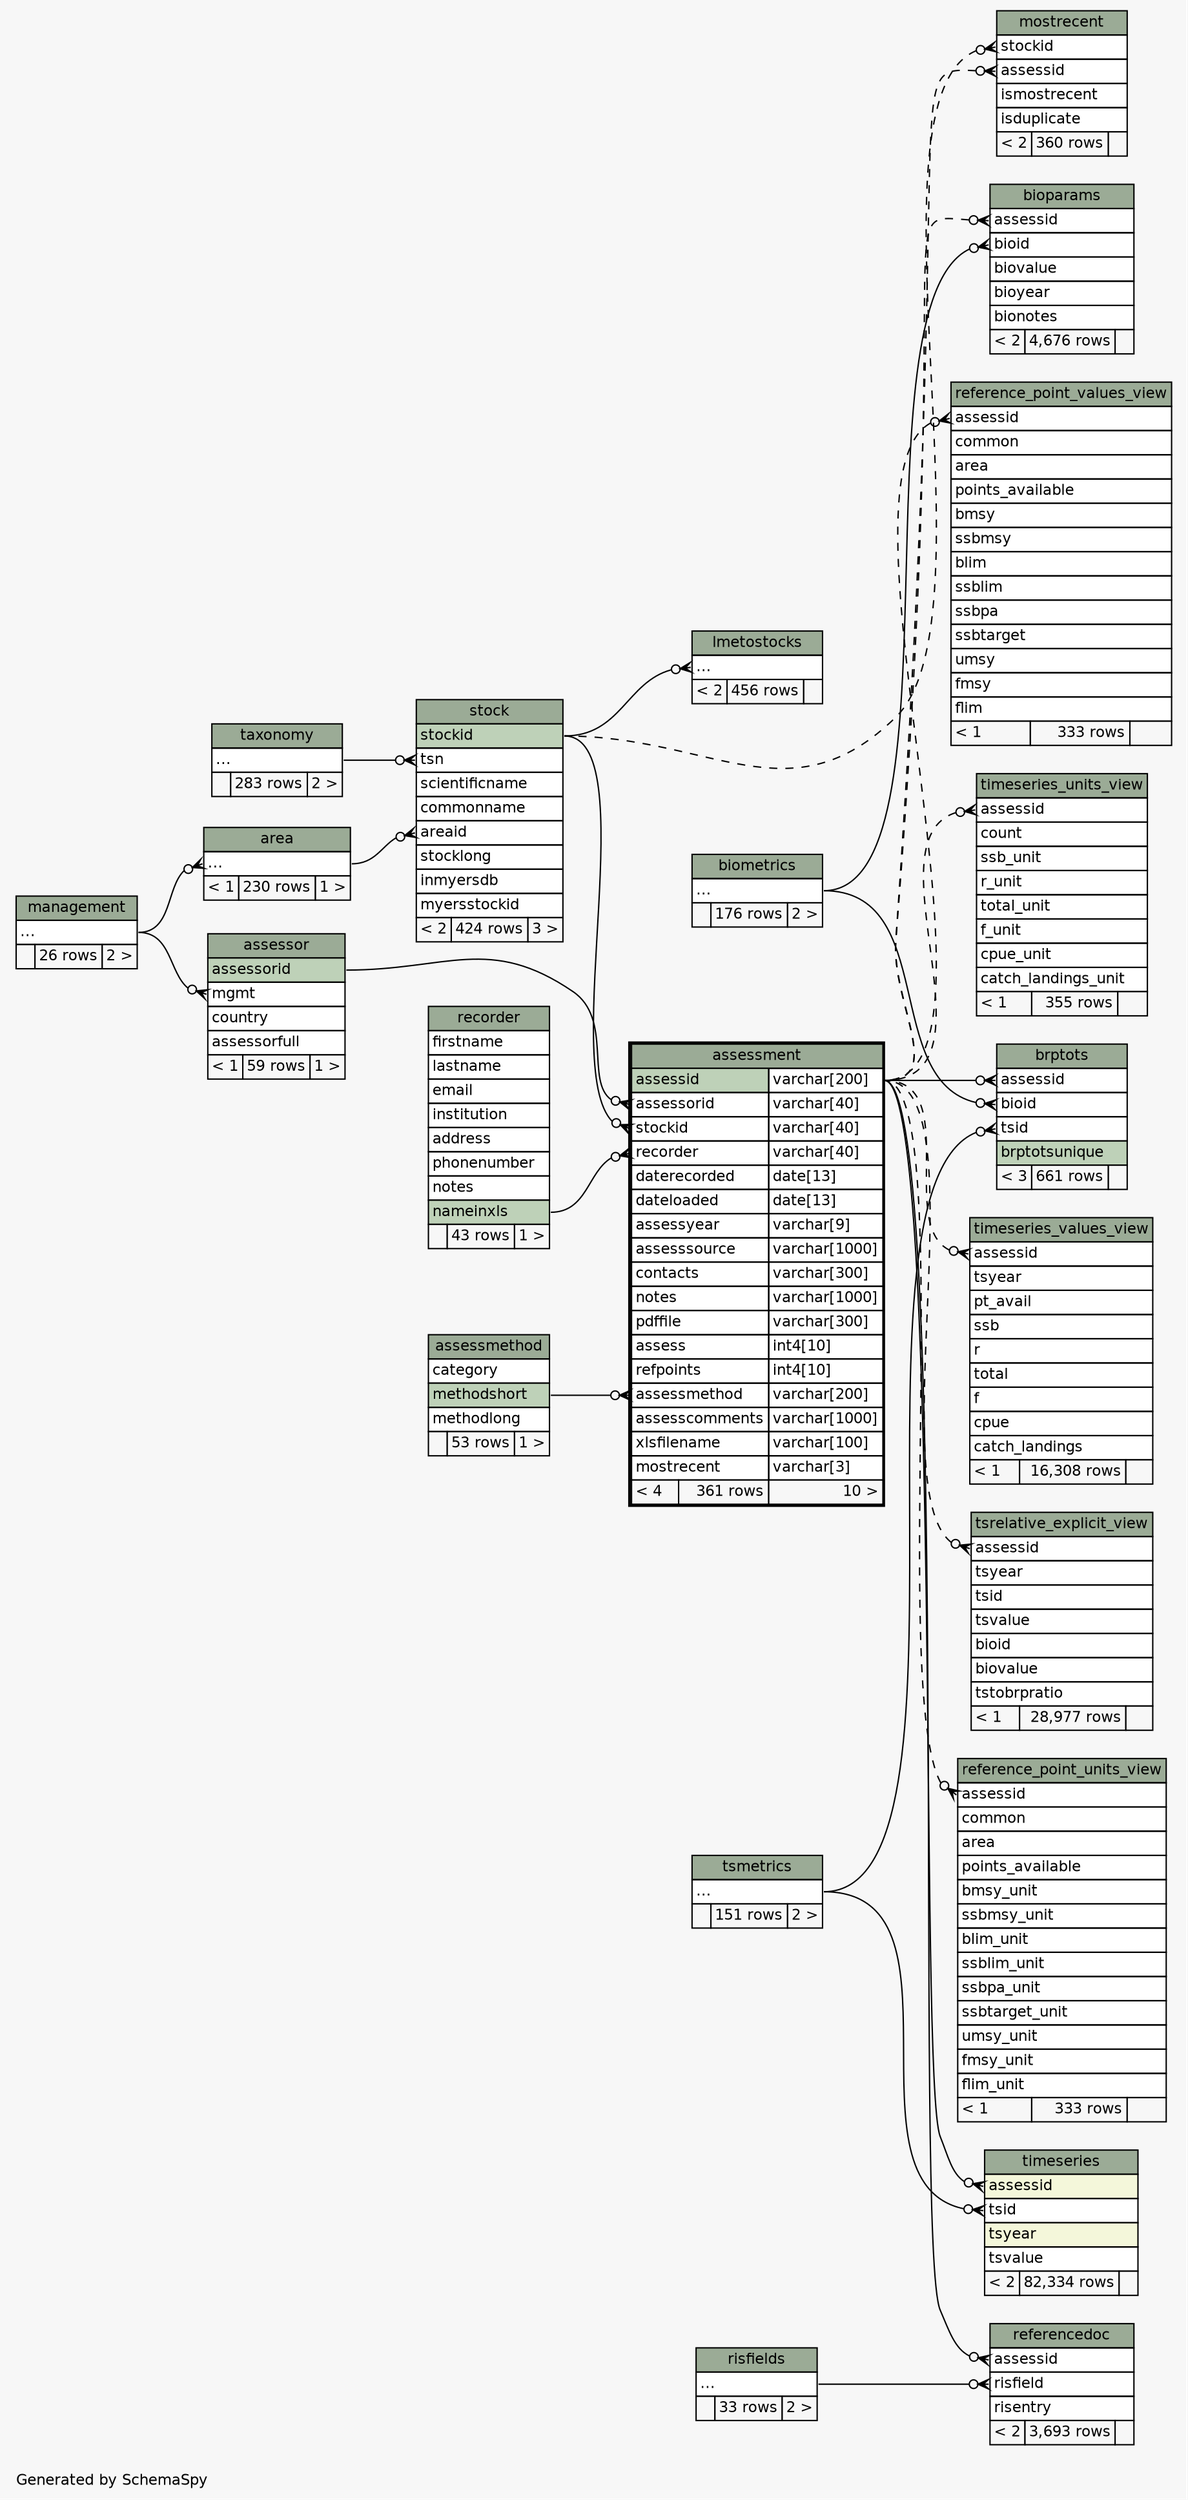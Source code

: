 // dot 2.28.0 on Mac OS X 10.6.8
// SchemaSpy rev 590
digraph "impliedTwoDegreesRelationshipsDiagram" {
  graph [
    rankdir="RL"
    bgcolor="#f7f7f7"
    label="\nGenerated by SchemaSpy"
    labeljust="l"
    nodesep="0.18"
    ranksep="0.46"
    fontname="Helvetica"
    fontsize="11"
  ];
  node [
    fontname="Helvetica"
    fontsize="11"
    shape="plaintext"
  ];
  edge [
    arrowsize="0.8"
  ];
  "area":"elipses":w -> "management":"elipses":e [arrowhead=none dir=back arrowtail=crowodot];
  "assessment":"assessmethod":w -> "assessmethod":"methodshort":e [arrowhead=none dir=back arrowtail=crowodot];
  "assessment":"assessorid":w -> "assessor":"assessorid":e [arrowhead=none dir=back arrowtail=crowodot];
  "assessment":"recorder":w -> "recorder":"nameinxls":e [arrowhead=none dir=back arrowtail=crowodot];
  "assessment":"stockid":w -> "stock":"stockid":e [arrowhead=none dir=back arrowtail=crowodot];
  "assessor":"mgmt":w -> "management":"elipses":e [arrowhead=none dir=back arrowtail=crowodot];
  "bioparams":"assessid":w -> "assessment":"assessid.type":e [arrowhead=none dir=back arrowtail=crowodot style=dashed];
  "bioparams":"bioid":w -> "biometrics":"elipses":e [arrowhead=none dir=back arrowtail=crowodot];
  "brptots":"assessid":w -> "assessment":"assessid.type":e [arrowhead=none dir=back arrowtail=crowodot];
  "brptots":"bioid":w -> "biometrics":"elipses":e [arrowhead=none dir=back arrowtail=crowodot];
  "brptots":"tsid":w -> "tsmetrics":"elipses":e [arrowhead=none dir=back arrowtail=crowodot];
  "lmetostocks":"elipses":w -> "stock":"stockid":e [arrowhead=none dir=back arrowtail=crowodot];
  "mostrecent":"assessid":w -> "assessment":"assessid.type":e [arrowhead=none dir=back arrowtail=crowodot style=dashed];
  "mostrecent":"stockid":w -> "stock":"stockid":e [arrowhead=none dir=back arrowtail=crowodot style=dashed];
  "reference_point_units_view":"assessid":w -> "assessment":"assessid.type":e [arrowhead=none dir=back arrowtail=crowodot style=dashed];
  "reference_point_values_view":"assessid":w -> "assessment":"assessid.type":e [arrowhead=none dir=back arrowtail=crowodot style=dashed];
  "referencedoc":"assessid":w -> "assessment":"assessid.type":e [arrowhead=none dir=back arrowtail=crowodot];
  "referencedoc":"risfield":w -> "risfields":"elipses":e [arrowhead=none dir=back arrowtail=crowodot];
  "stock":"areaid":w -> "area":"elipses":e [arrowhead=none dir=back arrowtail=crowodot];
  "stock":"tsn":w -> "taxonomy":"elipses":e [arrowhead=none dir=back arrowtail=crowodot];
  "timeseries":"assessid":w -> "assessment":"assessid.type":e [arrowhead=none dir=back arrowtail=crowodot];
  "timeseries":"tsid":w -> "tsmetrics":"elipses":e [arrowhead=none dir=back arrowtail=crowodot];
  "timeseries_units_view":"assessid":w -> "assessment":"assessid.type":e [arrowhead=none dir=back arrowtail=crowodot style=dashed];
  "timeseries_values_view":"assessid":w -> "assessment":"assessid.type":e [arrowhead=none dir=back arrowtail=crowodot style=dashed];
  "tsrelative_explicit_view":"assessid":w -> "assessment":"assessid.type":e [arrowhead=none dir=back arrowtail=crowodot style=dashed];
  "area" [
    label=<
    <TABLE BORDER="0" CELLBORDER="1" CELLSPACING="0" BGCOLOR="#ffffff">
      <TR><TD COLSPAN="3" BGCOLOR="#9bab96" ALIGN="CENTER">area</TD></TR>
      <TR><TD PORT="elipses" COLSPAN="3" ALIGN="LEFT">...</TD></TR>
      <TR><TD ALIGN="LEFT" BGCOLOR="#f7f7f7">&lt; 1</TD><TD ALIGN="RIGHT" BGCOLOR="#f7f7f7">230 rows</TD><TD ALIGN="RIGHT" BGCOLOR="#f7f7f7">1 &gt;</TD></TR>
    </TABLE>>
    URL="area.html"
    tooltip="area"
  ];
  "assessment" [
    label=<
    <TABLE BORDER="2" CELLBORDER="1" CELLSPACING="0" BGCOLOR="#ffffff">
      <TR><TD COLSPAN="3" BGCOLOR="#9bab96" ALIGN="CENTER">assessment</TD></TR>
      <TR><TD PORT="assessid" COLSPAN="2" BGCOLOR="#bed1b8" ALIGN="LEFT">assessid</TD><TD PORT="assessid.type" ALIGN="LEFT">varchar[200]</TD></TR>
      <TR><TD PORT="assessorid" COLSPAN="2" ALIGN="LEFT">assessorid</TD><TD PORT="assessorid.type" ALIGN="LEFT">varchar[40]</TD></TR>
      <TR><TD PORT="stockid" COLSPAN="2" ALIGN="LEFT">stockid</TD><TD PORT="stockid.type" ALIGN="LEFT">varchar[40]</TD></TR>
      <TR><TD PORT="recorder" COLSPAN="2" ALIGN="LEFT">recorder</TD><TD PORT="recorder.type" ALIGN="LEFT">varchar[40]</TD></TR>
      <TR><TD PORT="daterecorded" COLSPAN="2" ALIGN="LEFT">daterecorded</TD><TD PORT="daterecorded.type" ALIGN="LEFT">date[13]</TD></TR>
      <TR><TD PORT="dateloaded" COLSPAN="2" ALIGN="LEFT">dateloaded</TD><TD PORT="dateloaded.type" ALIGN="LEFT">date[13]</TD></TR>
      <TR><TD PORT="assessyear" COLSPAN="2" ALIGN="LEFT">assessyear</TD><TD PORT="assessyear.type" ALIGN="LEFT">varchar[9]</TD></TR>
      <TR><TD PORT="assesssource" COLSPAN="2" ALIGN="LEFT">assesssource</TD><TD PORT="assesssource.type" ALIGN="LEFT">varchar[1000]</TD></TR>
      <TR><TD PORT="contacts" COLSPAN="2" ALIGN="LEFT">contacts</TD><TD PORT="contacts.type" ALIGN="LEFT">varchar[300]</TD></TR>
      <TR><TD PORT="notes" COLSPAN="2" ALIGN="LEFT">notes</TD><TD PORT="notes.type" ALIGN="LEFT">varchar[1000]</TD></TR>
      <TR><TD PORT="pdffile" COLSPAN="2" ALIGN="LEFT">pdffile</TD><TD PORT="pdffile.type" ALIGN="LEFT">varchar[300]</TD></TR>
      <TR><TD PORT="assess" COLSPAN="2" ALIGN="LEFT">assess</TD><TD PORT="assess.type" ALIGN="LEFT">int4[10]</TD></TR>
      <TR><TD PORT="refpoints" COLSPAN="2" ALIGN="LEFT">refpoints</TD><TD PORT="refpoints.type" ALIGN="LEFT">int4[10]</TD></TR>
      <TR><TD PORT="assessmethod" COLSPAN="2" ALIGN="LEFT">assessmethod</TD><TD PORT="assessmethod.type" ALIGN="LEFT">varchar[200]</TD></TR>
      <TR><TD PORT="assesscomments" COLSPAN="2" ALIGN="LEFT">assesscomments</TD><TD PORT="assesscomments.type" ALIGN="LEFT">varchar[1000]</TD></TR>
      <TR><TD PORT="xlsfilename" COLSPAN="2" ALIGN="LEFT">xlsfilename</TD><TD PORT="xlsfilename.type" ALIGN="LEFT">varchar[100]</TD></TR>
      <TR><TD PORT="mostrecent" COLSPAN="2" ALIGN="LEFT">mostrecent</TD><TD PORT="mostrecent.type" ALIGN="LEFT">varchar[3]</TD></TR>
      <TR><TD ALIGN="LEFT" BGCOLOR="#f7f7f7">&lt; 4</TD><TD ALIGN="RIGHT" BGCOLOR="#f7f7f7">361 rows</TD><TD ALIGN="RIGHT" BGCOLOR="#f7f7f7">10 &gt;</TD></TR>
    </TABLE>>
    URL="assessment.html"
    tooltip="assessment"
  ];
  "assessmethod" [
    label=<
    <TABLE BORDER="0" CELLBORDER="1" CELLSPACING="0" BGCOLOR="#ffffff">
      <TR><TD COLSPAN="3" BGCOLOR="#9bab96" ALIGN="CENTER">assessmethod</TD></TR>
      <TR><TD PORT="category" COLSPAN="3" ALIGN="LEFT">category</TD></TR>
      <TR><TD PORT="methodshort" COLSPAN="3" BGCOLOR="#bed1b8" ALIGN="LEFT">methodshort</TD></TR>
      <TR><TD PORT="methodlong" COLSPAN="3" ALIGN="LEFT">methodlong</TD></TR>
      <TR><TD ALIGN="LEFT" BGCOLOR="#f7f7f7">  </TD><TD ALIGN="RIGHT" BGCOLOR="#f7f7f7">53 rows</TD><TD ALIGN="RIGHT" BGCOLOR="#f7f7f7">1 &gt;</TD></TR>
    </TABLE>>
    URL="assessmethod.html"
    tooltip="assessmethod"
  ];
  "assessor" [
    label=<
    <TABLE BORDER="0" CELLBORDER="1" CELLSPACING="0" BGCOLOR="#ffffff">
      <TR><TD COLSPAN="3" BGCOLOR="#9bab96" ALIGN="CENTER">assessor</TD></TR>
      <TR><TD PORT="assessorid" COLSPAN="3" BGCOLOR="#bed1b8" ALIGN="LEFT">assessorid</TD></TR>
      <TR><TD PORT="mgmt" COLSPAN="3" ALIGN="LEFT">mgmt</TD></TR>
      <TR><TD PORT="country" COLSPAN="3" ALIGN="LEFT">country</TD></TR>
      <TR><TD PORT="assessorfull" COLSPAN="3" ALIGN="LEFT">assessorfull</TD></TR>
      <TR><TD ALIGN="LEFT" BGCOLOR="#f7f7f7">&lt; 1</TD><TD ALIGN="RIGHT" BGCOLOR="#f7f7f7">59 rows</TD><TD ALIGN="RIGHT" BGCOLOR="#f7f7f7">1 &gt;</TD></TR>
    </TABLE>>
    URL="assessor.html"
    tooltip="assessor"
  ];
  "biometrics" [
    label=<
    <TABLE BORDER="0" CELLBORDER="1" CELLSPACING="0" BGCOLOR="#ffffff">
      <TR><TD COLSPAN="3" BGCOLOR="#9bab96" ALIGN="CENTER">biometrics</TD></TR>
      <TR><TD PORT="elipses" COLSPAN="3" ALIGN="LEFT">...</TD></TR>
      <TR><TD ALIGN="LEFT" BGCOLOR="#f7f7f7">  </TD><TD ALIGN="RIGHT" BGCOLOR="#f7f7f7">176 rows</TD><TD ALIGN="RIGHT" BGCOLOR="#f7f7f7">2 &gt;</TD></TR>
    </TABLE>>
    URL="biometrics.html"
    tooltip="biometrics"
  ];
  "bioparams" [
    label=<
    <TABLE BORDER="0" CELLBORDER="1" CELLSPACING="0" BGCOLOR="#ffffff">
      <TR><TD COLSPAN="3" BGCOLOR="#9bab96" ALIGN="CENTER">bioparams</TD></TR>
      <TR><TD PORT="assessid" COLSPAN="3" ALIGN="LEFT">assessid</TD></TR>
      <TR><TD PORT="bioid" COLSPAN="3" ALIGN="LEFT">bioid</TD></TR>
      <TR><TD PORT="biovalue" COLSPAN="3" ALIGN="LEFT">biovalue</TD></TR>
      <TR><TD PORT="bioyear" COLSPAN="3" ALIGN="LEFT">bioyear</TD></TR>
      <TR><TD PORT="bionotes" COLSPAN="3" ALIGN="LEFT">bionotes</TD></TR>
      <TR><TD ALIGN="LEFT" BGCOLOR="#f7f7f7">&lt; 2</TD><TD ALIGN="RIGHT" BGCOLOR="#f7f7f7">4,676 rows</TD><TD ALIGN="RIGHT" BGCOLOR="#f7f7f7">  </TD></TR>
    </TABLE>>
    URL="bioparams.html"
    tooltip="bioparams"
  ];
  "brptots" [
    label=<
    <TABLE BORDER="0" CELLBORDER="1" CELLSPACING="0" BGCOLOR="#ffffff">
      <TR><TD COLSPAN="3" BGCOLOR="#9bab96" ALIGN="CENTER">brptots</TD></TR>
      <TR><TD PORT="assessid" COLSPAN="3" ALIGN="LEFT">assessid</TD></TR>
      <TR><TD PORT="bioid" COLSPAN="3" ALIGN="LEFT">bioid</TD></TR>
      <TR><TD PORT="tsid" COLSPAN="3" ALIGN="LEFT">tsid</TD></TR>
      <TR><TD PORT="brptotsunique" COLSPAN="3" BGCOLOR="#bed1b8" ALIGN="LEFT">brptotsunique</TD></TR>
      <TR><TD ALIGN="LEFT" BGCOLOR="#f7f7f7">&lt; 3</TD><TD ALIGN="RIGHT" BGCOLOR="#f7f7f7">661 rows</TD><TD ALIGN="RIGHT" BGCOLOR="#f7f7f7">  </TD></TR>
    </TABLE>>
    URL="brptots.html"
    tooltip="brptots"
  ];
  "lmetostocks" [
    label=<
    <TABLE BORDER="0" CELLBORDER="1" CELLSPACING="0" BGCOLOR="#ffffff">
      <TR><TD COLSPAN="3" BGCOLOR="#9bab96" ALIGN="CENTER">lmetostocks</TD></TR>
      <TR><TD PORT="elipses" COLSPAN="3" ALIGN="LEFT">...</TD></TR>
      <TR><TD ALIGN="LEFT" BGCOLOR="#f7f7f7">&lt; 2</TD><TD ALIGN="RIGHT" BGCOLOR="#f7f7f7">456 rows</TD><TD ALIGN="RIGHT" BGCOLOR="#f7f7f7">  </TD></TR>
    </TABLE>>
    URL="lmetostocks.html"
    tooltip="lmetostocks"
  ];
  "management" [
    label=<
    <TABLE BORDER="0" CELLBORDER="1" CELLSPACING="0" BGCOLOR="#ffffff">
      <TR><TD COLSPAN="3" BGCOLOR="#9bab96" ALIGN="CENTER">management</TD></TR>
      <TR><TD PORT="elipses" COLSPAN="3" ALIGN="LEFT">...</TD></TR>
      <TR><TD ALIGN="LEFT" BGCOLOR="#f7f7f7">  </TD><TD ALIGN="RIGHT" BGCOLOR="#f7f7f7">26 rows</TD><TD ALIGN="RIGHT" BGCOLOR="#f7f7f7">2 &gt;</TD></TR>
    </TABLE>>
    URL="management.html"
    tooltip="management"
  ];
  "mostrecent" [
    label=<
    <TABLE BORDER="0" CELLBORDER="1" CELLSPACING="0" BGCOLOR="#ffffff">
      <TR><TD COLSPAN="3" BGCOLOR="#9bab96" ALIGN="CENTER">mostrecent</TD></TR>
      <TR><TD PORT="stockid" COLSPAN="3" ALIGN="LEFT">stockid</TD></TR>
      <TR><TD PORT="assessid" COLSPAN="3" ALIGN="LEFT">assessid</TD></TR>
      <TR><TD PORT="ismostrecent" COLSPAN="3" ALIGN="LEFT">ismostrecent</TD></TR>
      <TR><TD PORT="isduplicate" COLSPAN="3" ALIGN="LEFT">isduplicate</TD></TR>
      <TR><TD ALIGN="LEFT" BGCOLOR="#f7f7f7">&lt; 2</TD><TD ALIGN="RIGHT" BGCOLOR="#f7f7f7">360 rows</TD><TD ALIGN="RIGHT" BGCOLOR="#f7f7f7">  </TD></TR>
    </TABLE>>
    URL="mostrecent.html"
    tooltip="mostrecent"
  ];
  "recorder" [
    label=<
    <TABLE BORDER="0" CELLBORDER="1" CELLSPACING="0" BGCOLOR="#ffffff">
      <TR><TD COLSPAN="3" BGCOLOR="#9bab96" ALIGN="CENTER">recorder</TD></TR>
      <TR><TD PORT="firstname" COLSPAN="3" ALIGN="LEFT">firstname</TD></TR>
      <TR><TD PORT="lastname" COLSPAN="3" ALIGN="LEFT">lastname</TD></TR>
      <TR><TD PORT="email" COLSPAN="3" ALIGN="LEFT">email</TD></TR>
      <TR><TD PORT="institution" COLSPAN="3" ALIGN="LEFT">institution</TD></TR>
      <TR><TD PORT="address" COLSPAN="3" ALIGN="LEFT">address</TD></TR>
      <TR><TD PORT="phonenumber" COLSPAN="3" ALIGN="LEFT">phonenumber</TD></TR>
      <TR><TD PORT="notes" COLSPAN="3" ALIGN="LEFT">notes</TD></TR>
      <TR><TD PORT="nameinxls" COLSPAN="3" BGCOLOR="#bed1b8" ALIGN="LEFT">nameinxls</TD></TR>
      <TR><TD ALIGN="LEFT" BGCOLOR="#f7f7f7">  </TD><TD ALIGN="RIGHT" BGCOLOR="#f7f7f7">43 rows</TD><TD ALIGN="RIGHT" BGCOLOR="#f7f7f7">1 &gt;</TD></TR>
    </TABLE>>
    URL="recorder.html"
    tooltip="recorder"
  ];
  "reference_point_units_view" [
    label=<
    <TABLE BORDER="0" CELLBORDER="1" CELLSPACING="0" BGCOLOR="#ffffff">
      <TR><TD COLSPAN="3" BGCOLOR="#9bab96" ALIGN="CENTER">reference_point_units_view</TD></TR>
      <TR><TD PORT="assessid" COLSPAN="3" ALIGN="LEFT">assessid</TD></TR>
      <TR><TD PORT="common" COLSPAN="3" ALIGN="LEFT">common</TD></TR>
      <TR><TD PORT="area" COLSPAN="3" ALIGN="LEFT">area</TD></TR>
      <TR><TD PORT="points_available" COLSPAN="3" ALIGN="LEFT">points_available</TD></TR>
      <TR><TD PORT="bmsy_unit" COLSPAN="3" ALIGN="LEFT">bmsy_unit</TD></TR>
      <TR><TD PORT="ssbmsy_unit" COLSPAN="3" ALIGN="LEFT">ssbmsy_unit</TD></TR>
      <TR><TD PORT="blim_unit" COLSPAN="3" ALIGN="LEFT">blim_unit</TD></TR>
      <TR><TD PORT="ssblim_unit" COLSPAN="3" ALIGN="LEFT">ssblim_unit</TD></TR>
      <TR><TD PORT="ssbpa_unit" COLSPAN="3" ALIGN="LEFT">ssbpa_unit</TD></TR>
      <TR><TD PORT="ssbtarget_unit" COLSPAN="3" ALIGN="LEFT">ssbtarget_unit</TD></TR>
      <TR><TD PORT="umsy_unit" COLSPAN="3" ALIGN="LEFT">umsy_unit</TD></TR>
      <TR><TD PORT="fmsy_unit" COLSPAN="3" ALIGN="LEFT">fmsy_unit</TD></TR>
      <TR><TD PORT="flim_unit" COLSPAN="3" ALIGN="LEFT">flim_unit</TD></TR>
      <TR><TD ALIGN="LEFT" BGCOLOR="#f7f7f7">&lt; 1</TD><TD ALIGN="RIGHT" BGCOLOR="#f7f7f7">333 rows</TD><TD ALIGN="RIGHT" BGCOLOR="#f7f7f7">  </TD></TR>
    </TABLE>>
    URL="reference_point_units_view.html"
    tooltip="reference_point_units_view"
  ];
  "reference_point_values_view" [
    label=<
    <TABLE BORDER="0" CELLBORDER="1" CELLSPACING="0" BGCOLOR="#ffffff">
      <TR><TD COLSPAN="3" BGCOLOR="#9bab96" ALIGN="CENTER">reference_point_values_view</TD></TR>
      <TR><TD PORT="assessid" COLSPAN="3" ALIGN="LEFT">assessid</TD></TR>
      <TR><TD PORT="common" COLSPAN="3" ALIGN="LEFT">common</TD></TR>
      <TR><TD PORT="area" COLSPAN="3" ALIGN="LEFT">area</TD></TR>
      <TR><TD PORT="points_available" COLSPAN="3" ALIGN="LEFT">points_available</TD></TR>
      <TR><TD PORT="bmsy" COLSPAN="3" ALIGN="LEFT">bmsy</TD></TR>
      <TR><TD PORT="ssbmsy" COLSPAN="3" ALIGN="LEFT">ssbmsy</TD></TR>
      <TR><TD PORT="blim" COLSPAN="3" ALIGN="LEFT">blim</TD></TR>
      <TR><TD PORT="ssblim" COLSPAN="3" ALIGN="LEFT">ssblim</TD></TR>
      <TR><TD PORT="ssbpa" COLSPAN="3" ALIGN="LEFT">ssbpa</TD></TR>
      <TR><TD PORT="ssbtarget" COLSPAN="3" ALIGN="LEFT">ssbtarget</TD></TR>
      <TR><TD PORT="umsy" COLSPAN="3" ALIGN="LEFT">umsy</TD></TR>
      <TR><TD PORT="fmsy" COLSPAN="3" ALIGN="LEFT">fmsy</TD></TR>
      <TR><TD PORT="flim" COLSPAN="3" ALIGN="LEFT">flim</TD></TR>
      <TR><TD ALIGN="LEFT" BGCOLOR="#f7f7f7">&lt; 1</TD><TD ALIGN="RIGHT" BGCOLOR="#f7f7f7">333 rows</TD><TD ALIGN="RIGHT" BGCOLOR="#f7f7f7">  </TD></TR>
    </TABLE>>
    URL="reference_point_values_view.html"
    tooltip="reference_point_values_view"
  ];
  "referencedoc" [
    label=<
    <TABLE BORDER="0" CELLBORDER="1" CELLSPACING="0" BGCOLOR="#ffffff">
      <TR><TD COLSPAN="3" BGCOLOR="#9bab96" ALIGN="CENTER">referencedoc</TD></TR>
      <TR><TD PORT="assessid" COLSPAN="3" ALIGN="LEFT">assessid</TD></TR>
      <TR><TD PORT="risfield" COLSPAN="3" ALIGN="LEFT">risfield</TD></TR>
      <TR><TD PORT="risentry" COLSPAN="3" ALIGN="LEFT">risentry</TD></TR>
      <TR><TD ALIGN="LEFT" BGCOLOR="#f7f7f7">&lt; 2</TD><TD ALIGN="RIGHT" BGCOLOR="#f7f7f7">3,693 rows</TD><TD ALIGN="RIGHT" BGCOLOR="#f7f7f7">  </TD></TR>
    </TABLE>>
    URL="referencedoc.html"
    tooltip="referencedoc"
  ];
  "risfields" [
    label=<
    <TABLE BORDER="0" CELLBORDER="1" CELLSPACING="0" BGCOLOR="#ffffff">
      <TR><TD COLSPAN="3" BGCOLOR="#9bab96" ALIGN="CENTER">risfields</TD></TR>
      <TR><TD PORT="elipses" COLSPAN="3" ALIGN="LEFT">...</TD></TR>
      <TR><TD ALIGN="LEFT" BGCOLOR="#f7f7f7">  </TD><TD ALIGN="RIGHT" BGCOLOR="#f7f7f7">33 rows</TD><TD ALIGN="RIGHT" BGCOLOR="#f7f7f7">2 &gt;</TD></TR>
    </TABLE>>
    URL="risfields.html"
    tooltip="risfields"
  ];
  "stock" [
    label=<
    <TABLE BORDER="0" CELLBORDER="1" CELLSPACING="0" BGCOLOR="#ffffff">
      <TR><TD COLSPAN="3" BGCOLOR="#9bab96" ALIGN="CENTER">stock</TD></TR>
      <TR><TD PORT="stockid" COLSPAN="3" BGCOLOR="#bed1b8" ALIGN="LEFT">stockid</TD></TR>
      <TR><TD PORT="tsn" COLSPAN="3" ALIGN="LEFT">tsn</TD></TR>
      <TR><TD PORT="scientificname" COLSPAN="3" ALIGN="LEFT">scientificname</TD></TR>
      <TR><TD PORT="commonname" COLSPAN="3" ALIGN="LEFT">commonname</TD></TR>
      <TR><TD PORT="areaid" COLSPAN="3" ALIGN="LEFT">areaid</TD></TR>
      <TR><TD PORT="stocklong" COLSPAN="3" ALIGN="LEFT">stocklong</TD></TR>
      <TR><TD PORT="inmyersdb" COLSPAN="3" ALIGN="LEFT">inmyersdb</TD></TR>
      <TR><TD PORT="myersstockid" COLSPAN="3" ALIGN="LEFT">myersstockid</TD></TR>
      <TR><TD ALIGN="LEFT" BGCOLOR="#f7f7f7">&lt; 2</TD><TD ALIGN="RIGHT" BGCOLOR="#f7f7f7">424 rows</TD><TD ALIGN="RIGHT" BGCOLOR="#f7f7f7">3 &gt;</TD></TR>
    </TABLE>>
    URL="stock.html"
    tooltip="stock"
  ];
  "taxonomy" [
    label=<
    <TABLE BORDER="0" CELLBORDER="1" CELLSPACING="0" BGCOLOR="#ffffff">
      <TR><TD COLSPAN="3" BGCOLOR="#9bab96" ALIGN="CENTER">taxonomy</TD></TR>
      <TR><TD PORT="elipses" COLSPAN="3" ALIGN="LEFT">...</TD></TR>
      <TR><TD ALIGN="LEFT" BGCOLOR="#f7f7f7">  </TD><TD ALIGN="RIGHT" BGCOLOR="#f7f7f7">283 rows</TD><TD ALIGN="RIGHT" BGCOLOR="#f7f7f7">2 &gt;</TD></TR>
    </TABLE>>
    URL="taxonomy.html"
    tooltip="taxonomy"
  ];
  "timeseries" [
    label=<
    <TABLE BORDER="0" CELLBORDER="1" CELLSPACING="0" BGCOLOR="#ffffff">
      <TR><TD COLSPAN="3" BGCOLOR="#9bab96" ALIGN="CENTER">timeseries</TD></TR>
      <TR><TD PORT="assessid" COLSPAN="3" BGCOLOR="#f4f7da" ALIGN="LEFT">assessid</TD></TR>
      <TR><TD PORT="tsid" COLSPAN="3" ALIGN="LEFT">tsid</TD></TR>
      <TR><TD PORT="tsyear" COLSPAN="3" BGCOLOR="#f4f7da" ALIGN="LEFT">tsyear</TD></TR>
      <TR><TD PORT="tsvalue" COLSPAN="3" ALIGN="LEFT">tsvalue</TD></TR>
      <TR><TD ALIGN="LEFT" BGCOLOR="#f7f7f7">&lt; 2</TD><TD ALIGN="RIGHT" BGCOLOR="#f7f7f7">82,334 rows</TD><TD ALIGN="RIGHT" BGCOLOR="#f7f7f7">  </TD></TR>
    </TABLE>>
    URL="timeseries.html"
    tooltip="timeseries"
  ];
  "timeseries_units_view" [
    label=<
    <TABLE BORDER="0" CELLBORDER="1" CELLSPACING="0" BGCOLOR="#ffffff">
      <TR><TD COLSPAN="3" BGCOLOR="#9bab96" ALIGN="CENTER">timeseries_units_view</TD></TR>
      <TR><TD PORT="assessid" COLSPAN="3" ALIGN="LEFT">assessid</TD></TR>
      <TR><TD PORT="count" COLSPAN="3" ALIGN="LEFT">count</TD></TR>
      <TR><TD PORT="ssb_unit" COLSPAN="3" ALIGN="LEFT">ssb_unit</TD></TR>
      <TR><TD PORT="r_unit" COLSPAN="3" ALIGN="LEFT">r_unit</TD></TR>
      <TR><TD PORT="total_unit" COLSPAN="3" ALIGN="LEFT">total_unit</TD></TR>
      <TR><TD PORT="f_unit" COLSPAN="3" ALIGN="LEFT">f_unit</TD></TR>
      <TR><TD PORT="cpue_unit" COLSPAN="3" ALIGN="LEFT">cpue_unit</TD></TR>
      <TR><TD PORT="catch_landings_unit" COLSPAN="3" ALIGN="LEFT">catch_landings_unit</TD></TR>
      <TR><TD ALIGN="LEFT" BGCOLOR="#f7f7f7">&lt; 1</TD><TD ALIGN="RIGHT" BGCOLOR="#f7f7f7">355 rows</TD><TD ALIGN="RIGHT" BGCOLOR="#f7f7f7">  </TD></TR>
    </TABLE>>
    URL="timeseries_units_view.html"
    tooltip="timeseries_units_view"
  ];
  "timeseries_values_view" [
    label=<
    <TABLE BORDER="0" CELLBORDER="1" CELLSPACING="0" BGCOLOR="#ffffff">
      <TR><TD COLSPAN="3" BGCOLOR="#9bab96" ALIGN="CENTER">timeseries_values_view</TD></TR>
      <TR><TD PORT="assessid" COLSPAN="3" ALIGN="LEFT">assessid</TD></TR>
      <TR><TD PORT="tsyear" COLSPAN="3" ALIGN="LEFT">tsyear</TD></TR>
      <TR><TD PORT="pt_avail" COLSPAN="3" ALIGN="LEFT">pt_avail</TD></TR>
      <TR><TD PORT="ssb" COLSPAN="3" ALIGN="LEFT">ssb</TD></TR>
      <TR><TD PORT="r" COLSPAN="3" ALIGN="LEFT">r</TD></TR>
      <TR><TD PORT="total" COLSPAN="3" ALIGN="LEFT">total</TD></TR>
      <TR><TD PORT="f" COLSPAN="3" ALIGN="LEFT">f</TD></TR>
      <TR><TD PORT="cpue" COLSPAN="3" ALIGN="LEFT">cpue</TD></TR>
      <TR><TD PORT="catch_landings" COLSPAN="3" ALIGN="LEFT">catch_landings</TD></TR>
      <TR><TD ALIGN="LEFT" BGCOLOR="#f7f7f7">&lt; 1</TD><TD ALIGN="RIGHT" BGCOLOR="#f7f7f7">16,308 rows</TD><TD ALIGN="RIGHT" BGCOLOR="#f7f7f7">  </TD></TR>
    </TABLE>>
    URL="timeseries_values_view.html"
    tooltip="timeseries_values_view"
  ];
  "tsmetrics" [
    label=<
    <TABLE BORDER="0" CELLBORDER="1" CELLSPACING="0" BGCOLOR="#ffffff">
      <TR><TD COLSPAN="3" BGCOLOR="#9bab96" ALIGN="CENTER">tsmetrics</TD></TR>
      <TR><TD PORT="elipses" COLSPAN="3" ALIGN="LEFT">...</TD></TR>
      <TR><TD ALIGN="LEFT" BGCOLOR="#f7f7f7">  </TD><TD ALIGN="RIGHT" BGCOLOR="#f7f7f7">151 rows</TD><TD ALIGN="RIGHT" BGCOLOR="#f7f7f7">2 &gt;</TD></TR>
    </TABLE>>
    URL="tsmetrics.html"
    tooltip="tsmetrics"
  ];
  "tsrelative_explicit_view" [
    label=<
    <TABLE BORDER="0" CELLBORDER="1" CELLSPACING="0" BGCOLOR="#ffffff">
      <TR><TD COLSPAN="3" BGCOLOR="#9bab96" ALIGN="CENTER">tsrelative_explicit_view</TD></TR>
      <TR><TD PORT="assessid" COLSPAN="3" ALIGN="LEFT">assessid</TD></TR>
      <TR><TD PORT="tsyear" COLSPAN="3" ALIGN="LEFT">tsyear</TD></TR>
      <TR><TD PORT="tsid" COLSPAN="3" ALIGN="LEFT">tsid</TD></TR>
      <TR><TD PORT="tsvalue" COLSPAN="3" ALIGN="LEFT">tsvalue</TD></TR>
      <TR><TD PORT="bioid" COLSPAN="3" ALIGN="LEFT">bioid</TD></TR>
      <TR><TD PORT="biovalue" COLSPAN="3" ALIGN="LEFT">biovalue</TD></TR>
      <TR><TD PORT="tstobrpratio" COLSPAN="3" ALIGN="LEFT">tstobrpratio</TD></TR>
      <TR><TD ALIGN="LEFT" BGCOLOR="#f7f7f7">&lt; 1</TD><TD ALIGN="RIGHT" BGCOLOR="#f7f7f7">28,977 rows</TD><TD ALIGN="RIGHT" BGCOLOR="#f7f7f7">  </TD></TR>
    </TABLE>>
    URL="tsrelative_explicit_view.html"
    tooltip="tsrelative_explicit_view"
  ];
}
